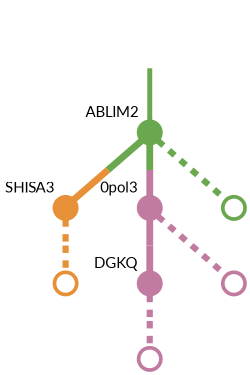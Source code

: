 strict digraph  {
graph[splines=false]; nodesep=0.7; rankdir=TB; ranksep=0.6; forcelabels=true; dpi=600; size=2.5;
0 [color="#6aa84fff", fillcolor="#6aa84fff", fixedsize=true, fontname=Lato, fontsize="12pt", height="0.25", label="", penwidth=3, shape=circle, style=filled, xlabel=ABLIM2];
1 [color="#e69138ff", fillcolor="#e69138ff", fixedsize=true, fontname=Lato, fontsize="12pt", height="0.25", label="", penwidth=3, shape=circle, style=filled, xlabel=SHISA3];
3 [color="#c27ba0ff", fillcolor="#c27ba0ff", fixedsize=true, fontname=Lato, fontsize="12pt", height="0.25", label="", penwidth=3, shape=circle, style=filled, xlabel="0pol3"];
4 [color="#6aa84fff", fillcolor="#6aa84fff", fixedsize=true, fontname=Lato, fontsize="12pt", height="0.25", label="", penwidth=3, shape=circle, style=solid, xlabel=""];
7 [color="#e69138ff", fillcolor="#e69138ff", fixedsize=true, fontname=Lato, fontsize="12pt", height="0.25", label="", penwidth=3, shape=circle, style=solid, xlabel=""];
2 [color="#c27ba0ff", fillcolor="#c27ba0ff", fixedsize=true, fontname=Lato, fontsize="12pt", height="0.25", label="", penwidth=3, shape=circle, style=filled, xlabel=DGKQ];
6 [color="#c27ba0ff", fillcolor="#c27ba0ff", fixedsize=true, fontname=Lato, fontsize="12pt", height="0.25", label="", penwidth=3, shape=circle, style=solid, xlabel=""];
5 [color="#c27ba0ff", fillcolor="#c27ba0ff", fixedsize=true, fontname=Lato, fontsize="12pt", height="0.25", label="", penwidth=3, shape=circle, style=solid, xlabel=""];
normal [label="", penwidth=3, style=invis, xlabel=ABLIM2];
0 -> 1  [arrowsize=0, color="#6aa84fff;0.5:#e69138ff", minlen="1.0", penwidth="5.5", style=solid];
0 -> 3  [arrowsize=0, color="#6aa84fff;0.5:#c27ba0ff", minlen="1.0", penwidth="5.5", style=solid];
0 -> 4  [arrowsize=0, color="#6aa84fff;0.5:#6aa84fff", minlen="1.0", penwidth=5, style=dashed];
1 -> 7  [arrowsize=0, color="#e69138ff;0.5:#e69138ff", minlen="1.0", penwidth=5, style=dashed];
3 -> 2  [arrowsize=0, color="#c27ba0ff;0.5:#c27ba0ff", minlen="1.0", penwidth="5.5", style=solid];
3 -> 5  [arrowsize=0, color="#c27ba0ff;0.5:#c27ba0ff", minlen="1.0", penwidth=5, style=dashed];
2 -> 6  [arrowsize=0, color="#c27ba0ff;0.5:#c27ba0ff", minlen="1.0", penwidth=5, style=dashed];
normal -> 0  [arrowsize=0, color="#6aa84fff", label="", penwidth=4, style=solid];
}
